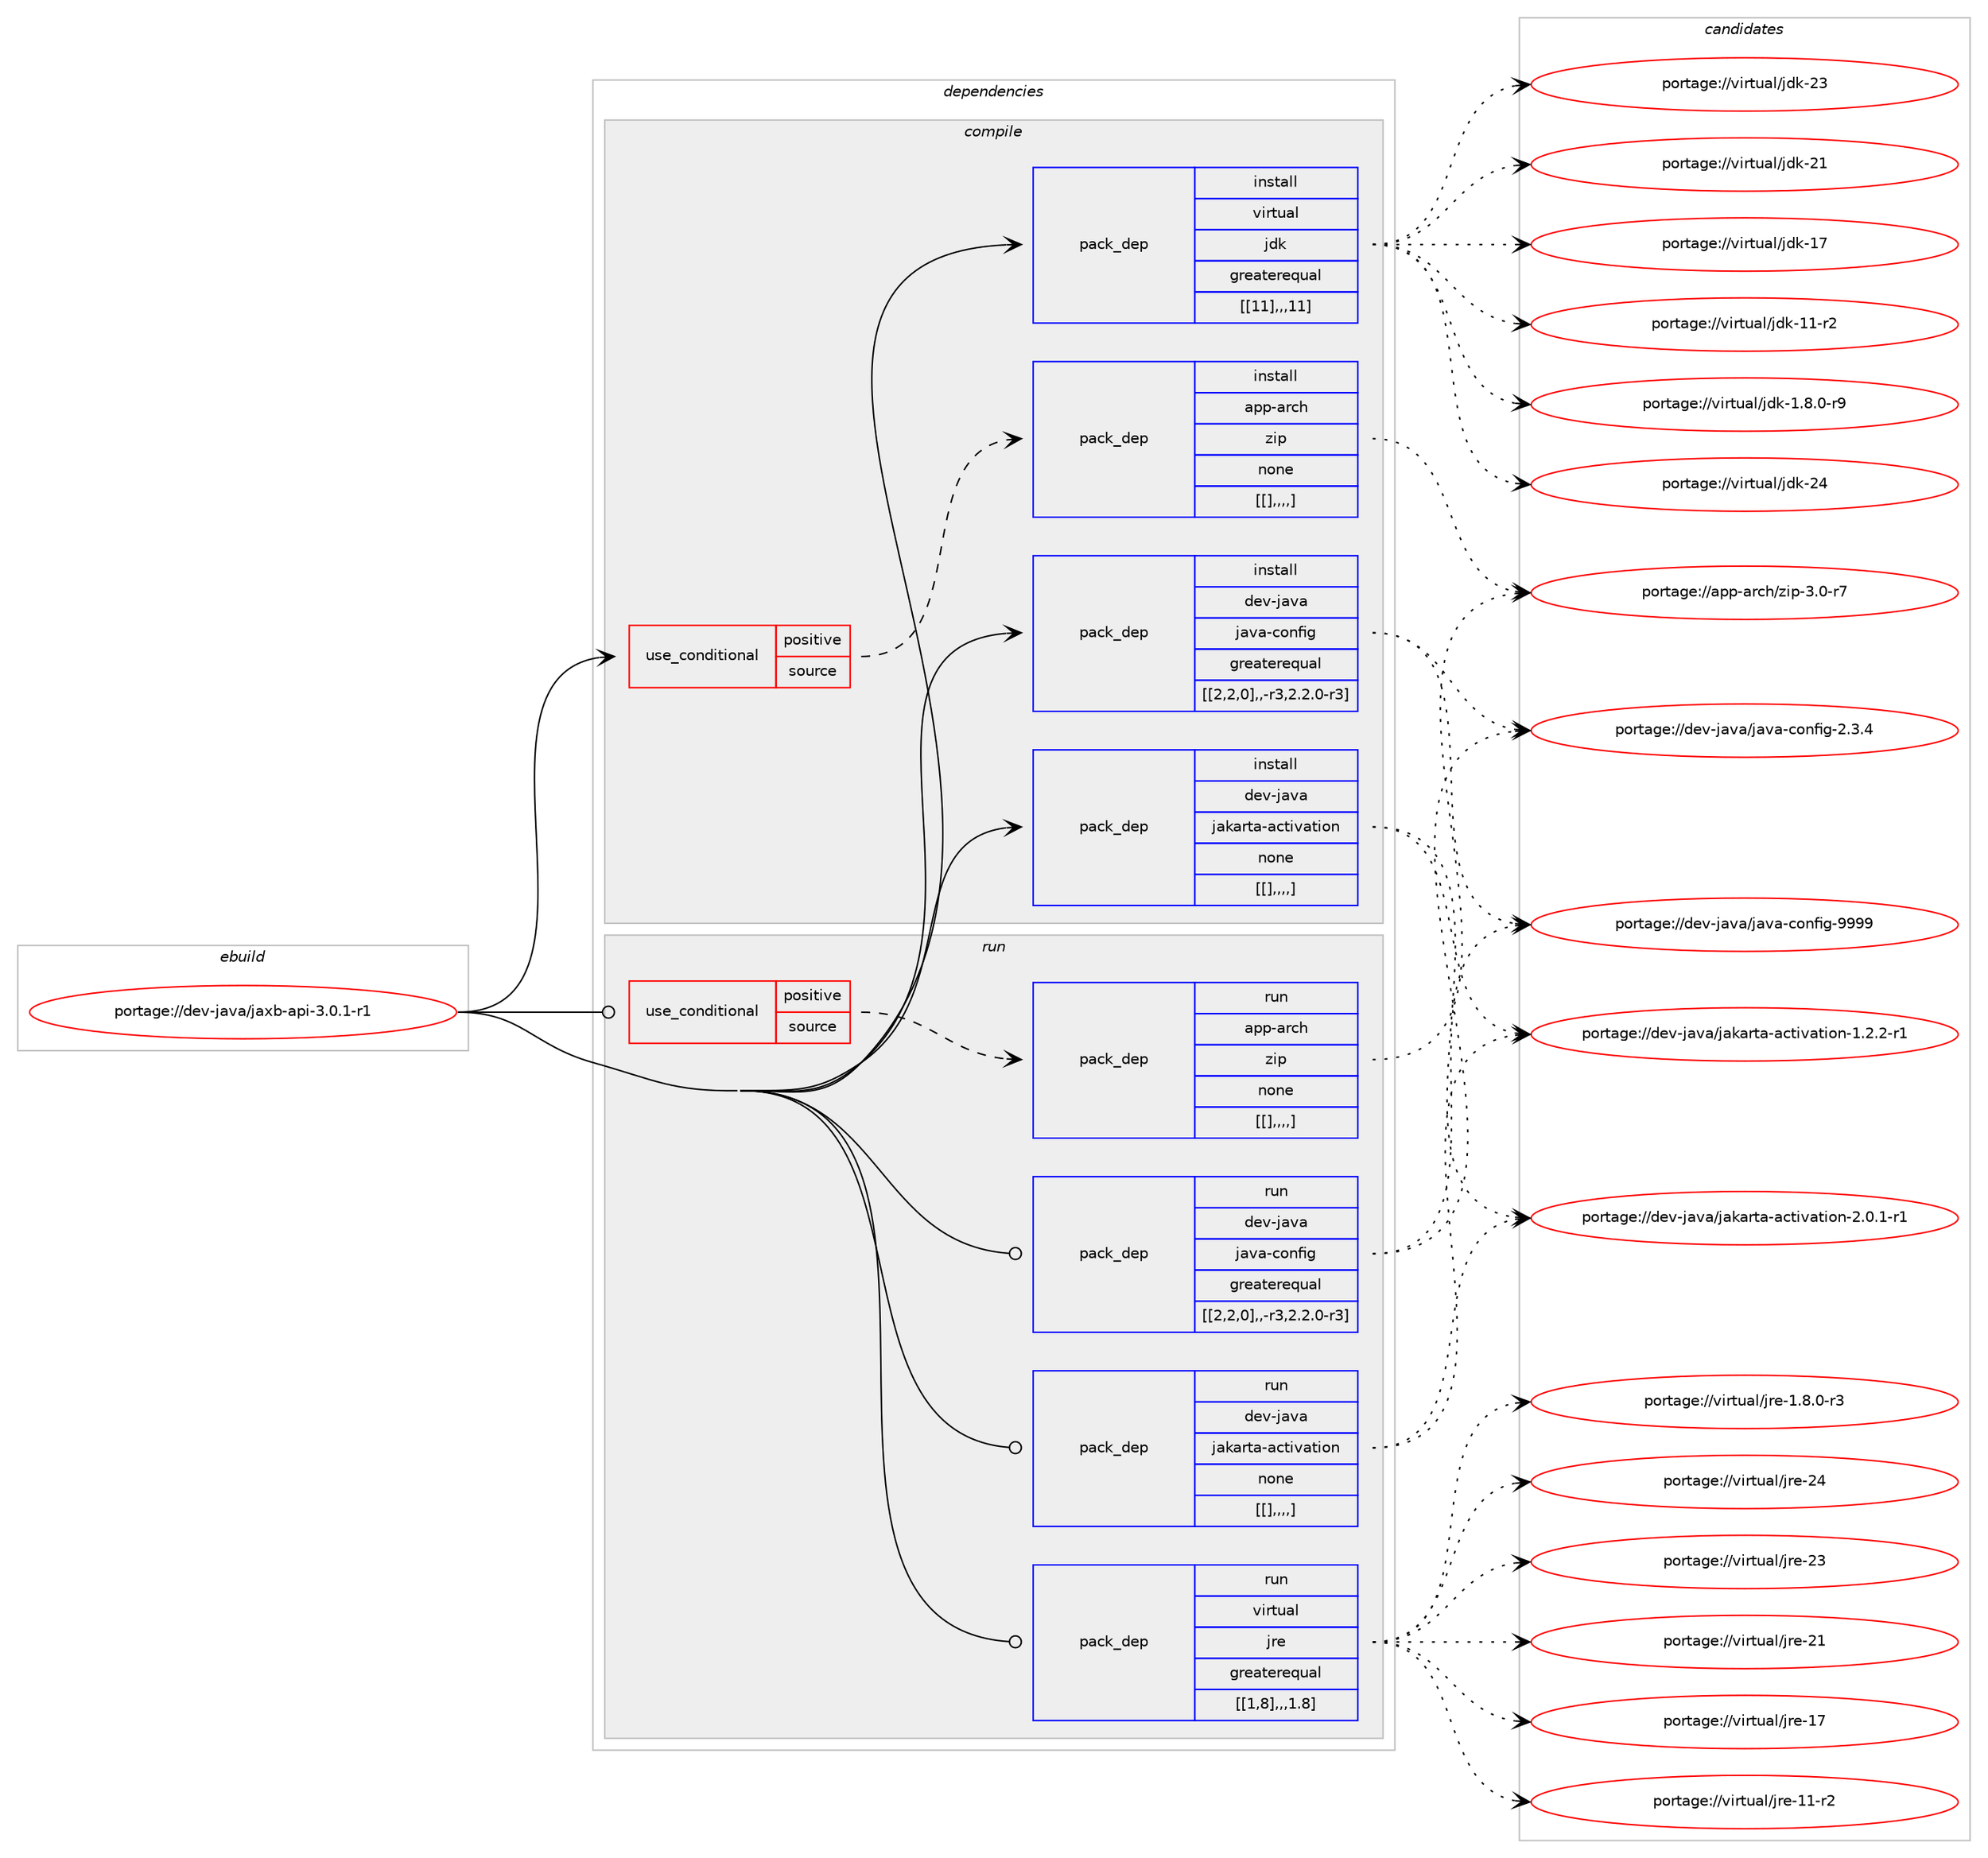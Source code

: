 digraph prolog {

# *************
# Graph options
# *************

newrank=true;
concentrate=true;
compound=true;
graph [rankdir=LR,fontname=Helvetica,fontsize=10,ranksep=1.5];#, ranksep=2.5, nodesep=0.2];
edge  [arrowhead=vee];
node  [fontname=Helvetica,fontsize=10];

# **********
# The ebuild
# **********

subgraph cluster_leftcol {
color=gray;
label=<<i>ebuild</i>>;
id [label="portage://dev-java/jaxb-api-3.0.1-r1", color=red, width=4, href="../dev-java/jaxb-api-3.0.1-r1.svg"];
}

# ****************
# The dependencies
# ****************

subgraph cluster_midcol {
color=gray;
label=<<i>dependencies</i>>;
subgraph cluster_compile {
fillcolor="#eeeeee";
style=filled;
label=<<i>compile</i>>;
subgraph cond22573 {
dependency95208 [label=<<TABLE BORDER="0" CELLBORDER="1" CELLSPACING="0" CELLPADDING="4"><TR><TD ROWSPAN="3" CELLPADDING="10">use_conditional</TD></TR><TR><TD>positive</TD></TR><TR><TD>source</TD></TR></TABLE>>, shape=none, color=red];
subgraph pack71589 {
dependency95209 [label=<<TABLE BORDER="0" CELLBORDER="1" CELLSPACING="0" CELLPADDING="4" WIDTH="220"><TR><TD ROWSPAN="6" CELLPADDING="30">pack_dep</TD></TR><TR><TD WIDTH="110">install</TD></TR><TR><TD>app-arch</TD></TR><TR><TD>zip</TD></TR><TR><TD>none</TD></TR><TR><TD>[[],,,,]</TD></TR></TABLE>>, shape=none, color=blue];
}
dependency95208:e -> dependency95209:w [weight=20,style="dashed",arrowhead="vee"];
}
id:e -> dependency95208:w [weight=20,style="solid",arrowhead="vee"];
subgraph pack71590 {
dependency95210 [label=<<TABLE BORDER="0" CELLBORDER="1" CELLSPACING="0" CELLPADDING="4" WIDTH="220"><TR><TD ROWSPAN="6" CELLPADDING="30">pack_dep</TD></TR><TR><TD WIDTH="110">install</TD></TR><TR><TD>dev-java</TD></TR><TR><TD>jakarta-activation</TD></TR><TR><TD>none</TD></TR><TR><TD>[[],,,,]</TD></TR></TABLE>>, shape=none, color=blue];
}
id:e -> dependency95210:w [weight=20,style="solid",arrowhead="vee"];
subgraph pack71591 {
dependency95211 [label=<<TABLE BORDER="0" CELLBORDER="1" CELLSPACING="0" CELLPADDING="4" WIDTH="220"><TR><TD ROWSPAN="6" CELLPADDING="30">pack_dep</TD></TR><TR><TD WIDTH="110">install</TD></TR><TR><TD>dev-java</TD></TR><TR><TD>java-config</TD></TR><TR><TD>greaterequal</TD></TR><TR><TD>[[2,2,0],,-r3,2.2.0-r3]</TD></TR></TABLE>>, shape=none, color=blue];
}
id:e -> dependency95211:w [weight=20,style="solid",arrowhead="vee"];
subgraph pack71592 {
dependency95212 [label=<<TABLE BORDER="0" CELLBORDER="1" CELLSPACING="0" CELLPADDING="4" WIDTH="220"><TR><TD ROWSPAN="6" CELLPADDING="30">pack_dep</TD></TR><TR><TD WIDTH="110">install</TD></TR><TR><TD>virtual</TD></TR><TR><TD>jdk</TD></TR><TR><TD>greaterequal</TD></TR><TR><TD>[[11],,,11]</TD></TR></TABLE>>, shape=none, color=blue];
}
id:e -> dependency95212:w [weight=20,style="solid",arrowhead="vee"];
}
subgraph cluster_compileandrun {
fillcolor="#eeeeee";
style=filled;
label=<<i>compile and run</i>>;
}
subgraph cluster_run {
fillcolor="#eeeeee";
style=filled;
label=<<i>run</i>>;
subgraph cond22574 {
dependency95213 [label=<<TABLE BORDER="0" CELLBORDER="1" CELLSPACING="0" CELLPADDING="4"><TR><TD ROWSPAN="3" CELLPADDING="10">use_conditional</TD></TR><TR><TD>positive</TD></TR><TR><TD>source</TD></TR></TABLE>>, shape=none, color=red];
subgraph pack71593 {
dependency95214 [label=<<TABLE BORDER="0" CELLBORDER="1" CELLSPACING="0" CELLPADDING="4" WIDTH="220"><TR><TD ROWSPAN="6" CELLPADDING="30">pack_dep</TD></TR><TR><TD WIDTH="110">run</TD></TR><TR><TD>app-arch</TD></TR><TR><TD>zip</TD></TR><TR><TD>none</TD></TR><TR><TD>[[],,,,]</TD></TR></TABLE>>, shape=none, color=blue];
}
dependency95213:e -> dependency95214:w [weight=20,style="dashed",arrowhead="vee"];
}
id:e -> dependency95213:w [weight=20,style="solid",arrowhead="odot"];
subgraph pack71594 {
dependency95215 [label=<<TABLE BORDER="0" CELLBORDER="1" CELLSPACING="0" CELLPADDING="4" WIDTH="220"><TR><TD ROWSPAN="6" CELLPADDING="30">pack_dep</TD></TR><TR><TD WIDTH="110">run</TD></TR><TR><TD>dev-java</TD></TR><TR><TD>jakarta-activation</TD></TR><TR><TD>none</TD></TR><TR><TD>[[],,,,]</TD></TR></TABLE>>, shape=none, color=blue];
}
id:e -> dependency95215:w [weight=20,style="solid",arrowhead="odot"];
subgraph pack71595 {
dependency95216 [label=<<TABLE BORDER="0" CELLBORDER="1" CELLSPACING="0" CELLPADDING="4" WIDTH="220"><TR><TD ROWSPAN="6" CELLPADDING="30">pack_dep</TD></TR><TR><TD WIDTH="110">run</TD></TR><TR><TD>dev-java</TD></TR><TR><TD>java-config</TD></TR><TR><TD>greaterequal</TD></TR><TR><TD>[[2,2,0],,-r3,2.2.0-r3]</TD></TR></TABLE>>, shape=none, color=blue];
}
id:e -> dependency95216:w [weight=20,style="solid",arrowhead="odot"];
subgraph pack71596 {
dependency95217 [label=<<TABLE BORDER="0" CELLBORDER="1" CELLSPACING="0" CELLPADDING="4" WIDTH="220"><TR><TD ROWSPAN="6" CELLPADDING="30">pack_dep</TD></TR><TR><TD WIDTH="110">run</TD></TR><TR><TD>virtual</TD></TR><TR><TD>jre</TD></TR><TR><TD>greaterequal</TD></TR><TR><TD>[[1,8],,,1.8]</TD></TR></TABLE>>, shape=none, color=blue];
}
id:e -> dependency95217:w [weight=20,style="solid",arrowhead="odot"];
}
}

# **************
# The candidates
# **************

subgraph cluster_choices {
rank=same;
color=gray;
label=<<i>candidates</i>>;

subgraph choice71589 {
color=black;
nodesep=1;
choice9711211245971149910447122105112455146484511455 [label="portage://app-arch/zip-3.0-r7", color=red, width=4,href="../app-arch/zip-3.0-r7.svg"];
dependency95209:e -> choice9711211245971149910447122105112455146484511455:w [style=dotted,weight="100"];
}
subgraph choice71590 {
color=black;
nodesep=1;
choice10010111845106971189747106971079711411697459799116105118971161051111104550464846494511449 [label="portage://dev-java/jakarta-activation-2.0.1-r1", color=red, width=4,href="../dev-java/jakarta-activation-2.0.1-r1.svg"];
choice10010111845106971189747106971079711411697459799116105118971161051111104549465046504511449 [label="portage://dev-java/jakarta-activation-1.2.2-r1", color=red, width=4,href="../dev-java/jakarta-activation-1.2.2-r1.svg"];
dependency95210:e -> choice10010111845106971189747106971079711411697459799116105118971161051111104550464846494511449:w [style=dotted,weight="100"];
dependency95210:e -> choice10010111845106971189747106971079711411697459799116105118971161051111104549465046504511449:w [style=dotted,weight="100"];
}
subgraph choice71591 {
color=black;
nodesep=1;
choice10010111845106971189747106971189745991111101021051034557575757 [label="portage://dev-java/java-config-9999", color=red, width=4,href="../dev-java/java-config-9999.svg"];
choice1001011184510697118974710697118974599111110102105103455046514652 [label="portage://dev-java/java-config-2.3.4", color=red, width=4,href="../dev-java/java-config-2.3.4.svg"];
dependency95211:e -> choice10010111845106971189747106971189745991111101021051034557575757:w [style=dotted,weight="100"];
dependency95211:e -> choice1001011184510697118974710697118974599111110102105103455046514652:w [style=dotted,weight="100"];
}
subgraph choice71592 {
color=black;
nodesep=1;
choice1181051141161179710847106100107455052 [label="portage://virtual/jdk-24", color=red, width=4,href="../virtual/jdk-24.svg"];
choice1181051141161179710847106100107455051 [label="portage://virtual/jdk-23", color=red, width=4,href="../virtual/jdk-23.svg"];
choice1181051141161179710847106100107455049 [label="portage://virtual/jdk-21", color=red, width=4,href="../virtual/jdk-21.svg"];
choice1181051141161179710847106100107454955 [label="portage://virtual/jdk-17", color=red, width=4,href="../virtual/jdk-17.svg"];
choice11810511411611797108471061001074549494511450 [label="portage://virtual/jdk-11-r2", color=red, width=4,href="../virtual/jdk-11-r2.svg"];
choice11810511411611797108471061001074549465646484511457 [label="portage://virtual/jdk-1.8.0-r9", color=red, width=4,href="../virtual/jdk-1.8.0-r9.svg"];
dependency95212:e -> choice1181051141161179710847106100107455052:w [style=dotted,weight="100"];
dependency95212:e -> choice1181051141161179710847106100107455051:w [style=dotted,weight="100"];
dependency95212:e -> choice1181051141161179710847106100107455049:w [style=dotted,weight="100"];
dependency95212:e -> choice1181051141161179710847106100107454955:w [style=dotted,weight="100"];
dependency95212:e -> choice11810511411611797108471061001074549494511450:w [style=dotted,weight="100"];
dependency95212:e -> choice11810511411611797108471061001074549465646484511457:w [style=dotted,weight="100"];
}
subgraph choice71593 {
color=black;
nodesep=1;
choice9711211245971149910447122105112455146484511455 [label="portage://app-arch/zip-3.0-r7", color=red, width=4,href="../app-arch/zip-3.0-r7.svg"];
dependency95214:e -> choice9711211245971149910447122105112455146484511455:w [style=dotted,weight="100"];
}
subgraph choice71594 {
color=black;
nodesep=1;
choice10010111845106971189747106971079711411697459799116105118971161051111104550464846494511449 [label="portage://dev-java/jakarta-activation-2.0.1-r1", color=red, width=4,href="../dev-java/jakarta-activation-2.0.1-r1.svg"];
choice10010111845106971189747106971079711411697459799116105118971161051111104549465046504511449 [label="portage://dev-java/jakarta-activation-1.2.2-r1", color=red, width=4,href="../dev-java/jakarta-activation-1.2.2-r1.svg"];
dependency95215:e -> choice10010111845106971189747106971079711411697459799116105118971161051111104550464846494511449:w [style=dotted,weight="100"];
dependency95215:e -> choice10010111845106971189747106971079711411697459799116105118971161051111104549465046504511449:w [style=dotted,weight="100"];
}
subgraph choice71595 {
color=black;
nodesep=1;
choice10010111845106971189747106971189745991111101021051034557575757 [label="portage://dev-java/java-config-9999", color=red, width=4,href="../dev-java/java-config-9999.svg"];
choice1001011184510697118974710697118974599111110102105103455046514652 [label="portage://dev-java/java-config-2.3.4", color=red, width=4,href="../dev-java/java-config-2.3.4.svg"];
dependency95216:e -> choice10010111845106971189747106971189745991111101021051034557575757:w [style=dotted,weight="100"];
dependency95216:e -> choice1001011184510697118974710697118974599111110102105103455046514652:w [style=dotted,weight="100"];
}
subgraph choice71596 {
color=black;
nodesep=1;
choice1181051141161179710847106114101455052 [label="portage://virtual/jre-24", color=red, width=4,href="../virtual/jre-24.svg"];
choice1181051141161179710847106114101455051 [label="portage://virtual/jre-23", color=red, width=4,href="../virtual/jre-23.svg"];
choice1181051141161179710847106114101455049 [label="portage://virtual/jre-21", color=red, width=4,href="../virtual/jre-21.svg"];
choice1181051141161179710847106114101454955 [label="portage://virtual/jre-17", color=red, width=4,href="../virtual/jre-17.svg"];
choice11810511411611797108471061141014549494511450 [label="portage://virtual/jre-11-r2", color=red, width=4,href="../virtual/jre-11-r2.svg"];
choice11810511411611797108471061141014549465646484511451 [label="portage://virtual/jre-1.8.0-r3", color=red, width=4,href="../virtual/jre-1.8.0-r3.svg"];
dependency95217:e -> choice1181051141161179710847106114101455052:w [style=dotted,weight="100"];
dependency95217:e -> choice1181051141161179710847106114101455051:w [style=dotted,weight="100"];
dependency95217:e -> choice1181051141161179710847106114101455049:w [style=dotted,weight="100"];
dependency95217:e -> choice1181051141161179710847106114101454955:w [style=dotted,weight="100"];
dependency95217:e -> choice11810511411611797108471061141014549494511450:w [style=dotted,weight="100"];
dependency95217:e -> choice11810511411611797108471061141014549465646484511451:w [style=dotted,weight="100"];
}
}

}
